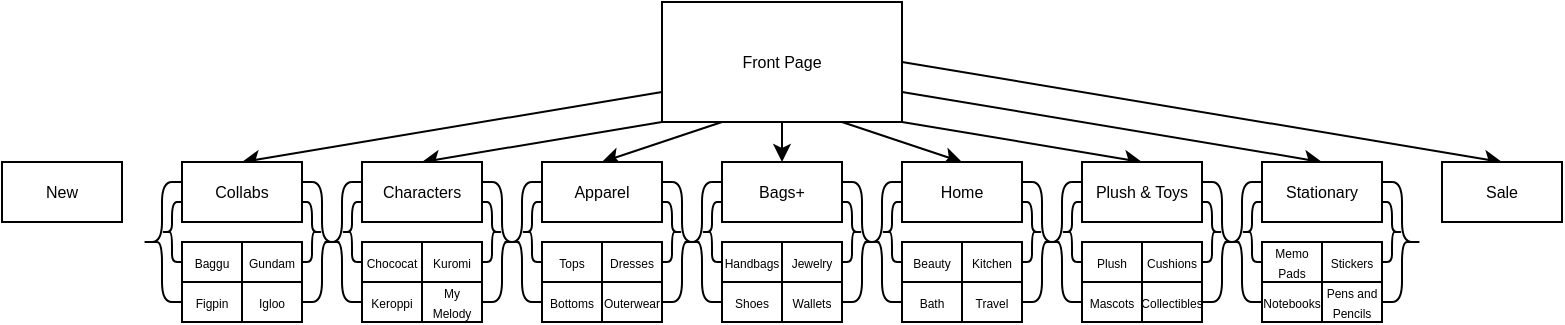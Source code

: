 <mxfile version="20.5.3" type="github">
  <diagram id="KY_-lL4Hj6zXms4pSgZJ" name="Page-1">
    <mxGraphModel dx="400" dy="448" grid="1" gridSize="10" guides="1" tooltips="1" connect="1" arrows="1" fold="1" page="1" pageScale="1" pageWidth="850" pageHeight="1100" math="0" shadow="0">
      <root>
        <mxCell id="0" />
        <mxCell id="1" parent="0" />
        <mxCell id="sxEvqwQps5us2x7c72E0-81" style="edgeStyle=none;rounded=0;orthogonalLoop=1;jettySize=auto;html=1;exitX=0;exitY=0.75;exitDx=0;exitDy=0;entryX=0.5;entryY=0;entryDx=0;entryDy=0;fontSize=6;" edge="1" parent="1" source="sxEvqwQps5us2x7c72E0-2" target="sxEvqwQps5us2x7c72E0-19">
          <mxGeometry relative="1" as="geometry" />
        </mxCell>
        <mxCell id="sxEvqwQps5us2x7c72E0-82" style="edgeStyle=none;rounded=0;orthogonalLoop=1;jettySize=auto;html=1;exitX=0;exitY=1;exitDx=0;exitDy=0;entryX=0.5;entryY=0;entryDx=0;entryDy=0;fontSize=6;" edge="1" parent="1" source="sxEvqwQps5us2x7c72E0-2" target="sxEvqwQps5us2x7c72E0-14">
          <mxGeometry relative="1" as="geometry" />
        </mxCell>
        <mxCell id="sxEvqwQps5us2x7c72E0-83" style="edgeStyle=none;rounded=0;orthogonalLoop=1;jettySize=auto;html=1;exitX=0.25;exitY=1;exitDx=0;exitDy=0;entryX=0.5;entryY=0;entryDx=0;entryDy=0;fontSize=6;" edge="1" parent="1" source="sxEvqwQps5us2x7c72E0-2" target="sxEvqwQps5us2x7c72E0-15">
          <mxGeometry relative="1" as="geometry" />
        </mxCell>
        <mxCell id="sxEvqwQps5us2x7c72E0-84" style="edgeStyle=none;rounded=0;orthogonalLoop=1;jettySize=auto;html=1;exitX=0.5;exitY=1;exitDx=0;exitDy=0;entryX=0.5;entryY=0;entryDx=0;entryDy=0;fontSize=6;" edge="1" parent="1" source="sxEvqwQps5us2x7c72E0-2" target="sxEvqwQps5us2x7c72E0-17">
          <mxGeometry relative="1" as="geometry" />
        </mxCell>
        <mxCell id="sxEvqwQps5us2x7c72E0-85" style="edgeStyle=none;rounded=0;orthogonalLoop=1;jettySize=auto;html=1;exitX=0.75;exitY=1;exitDx=0;exitDy=0;entryX=0.5;entryY=0;entryDx=0;entryDy=0;fontSize=6;" edge="1" parent="1" source="sxEvqwQps5us2x7c72E0-2" target="sxEvqwQps5us2x7c72E0-16">
          <mxGeometry relative="1" as="geometry" />
        </mxCell>
        <mxCell id="sxEvqwQps5us2x7c72E0-86" style="edgeStyle=none;rounded=0;orthogonalLoop=1;jettySize=auto;html=1;exitX=1;exitY=1;exitDx=0;exitDy=0;entryX=0.5;entryY=0;entryDx=0;entryDy=0;fontSize=6;" edge="1" parent="1" source="sxEvqwQps5us2x7c72E0-2" target="sxEvqwQps5us2x7c72E0-18">
          <mxGeometry relative="1" as="geometry" />
        </mxCell>
        <mxCell id="sxEvqwQps5us2x7c72E0-87" style="edgeStyle=none;rounded=0;orthogonalLoop=1;jettySize=auto;html=1;exitX=1;exitY=0.75;exitDx=0;exitDy=0;entryX=0.5;entryY=0;entryDx=0;entryDy=0;fontSize=6;" edge="1" parent="1" source="sxEvqwQps5us2x7c72E0-2" target="sxEvqwQps5us2x7c72E0-21">
          <mxGeometry relative="1" as="geometry" />
        </mxCell>
        <mxCell id="sxEvqwQps5us2x7c72E0-88" style="edgeStyle=none;rounded=0;orthogonalLoop=1;jettySize=auto;html=1;exitX=1;exitY=0.5;exitDx=0;exitDy=0;entryX=0.5;entryY=0;entryDx=0;entryDy=0;fontSize=6;" edge="1" parent="1" source="sxEvqwQps5us2x7c72E0-2" target="sxEvqwQps5us2x7c72E0-20">
          <mxGeometry relative="1" as="geometry" />
        </mxCell>
        <mxCell id="sxEvqwQps5us2x7c72E0-2" value="Front Page" style="rounded=0;whiteSpace=wrap;html=1;fontSize=8;" vertex="1" parent="1">
          <mxGeometry x="360" y="190" width="120" height="60" as="geometry" />
        </mxCell>
        <mxCell id="sxEvqwQps5us2x7c72E0-4" value="New" style="rounded=0;whiteSpace=wrap;html=1;fontSize=8;" vertex="1" parent="1">
          <mxGeometry x="30" y="270" width="60" height="30" as="geometry" />
        </mxCell>
        <mxCell id="sxEvqwQps5us2x7c72E0-13" style="edgeStyle=none;rounded=0;orthogonalLoop=1;jettySize=auto;html=1;exitX=1;exitY=1;exitDx=0;exitDy=0;fontSize=8;" edge="1" parent="1" source="sxEvqwQps5us2x7c72E0-4" target="sxEvqwQps5us2x7c72E0-4">
          <mxGeometry relative="1" as="geometry" />
        </mxCell>
        <mxCell id="sxEvqwQps5us2x7c72E0-14" value="Characters" style="rounded=0;whiteSpace=wrap;html=1;fontSize=8;" vertex="1" parent="1">
          <mxGeometry x="210" y="270" width="60" height="30" as="geometry" />
        </mxCell>
        <mxCell id="sxEvqwQps5us2x7c72E0-15" value="Apparel" style="rounded=0;whiteSpace=wrap;html=1;fontSize=8;" vertex="1" parent="1">
          <mxGeometry x="300" y="270" width="60" height="30" as="geometry" />
        </mxCell>
        <mxCell id="sxEvqwQps5us2x7c72E0-16" value="Home" style="rounded=0;whiteSpace=wrap;html=1;fontSize=8;" vertex="1" parent="1">
          <mxGeometry x="480" y="270" width="60" height="30" as="geometry" />
        </mxCell>
        <mxCell id="sxEvqwQps5us2x7c72E0-17" value="Bags+" style="rounded=0;whiteSpace=wrap;html=1;fontSize=8;" vertex="1" parent="1">
          <mxGeometry x="390" y="270" width="60" height="30" as="geometry" />
        </mxCell>
        <mxCell id="sxEvqwQps5us2x7c72E0-18" value="Plush &amp;amp; Toys" style="rounded=0;whiteSpace=wrap;html=1;fontSize=8;" vertex="1" parent="1">
          <mxGeometry x="570" y="270" width="60" height="30" as="geometry" />
        </mxCell>
        <mxCell id="sxEvqwQps5us2x7c72E0-19" value="Collabs" style="rounded=0;whiteSpace=wrap;html=1;fontSize=8;" vertex="1" parent="1">
          <mxGeometry x="120" y="270" width="60" height="30" as="geometry" />
        </mxCell>
        <mxCell id="sxEvqwQps5us2x7c72E0-20" value="Sale" style="rounded=0;whiteSpace=wrap;html=1;fontSize=8;" vertex="1" parent="1">
          <mxGeometry x="750" y="270" width="60" height="30" as="geometry" />
        </mxCell>
        <mxCell id="sxEvqwQps5us2x7c72E0-21" value="Stationary" style="rounded=0;whiteSpace=wrap;html=1;fontSize=8;" vertex="1" parent="1">
          <mxGeometry x="660" y="270" width="60" height="30" as="geometry" />
        </mxCell>
        <mxCell id="sxEvqwQps5us2x7c72E0-24" value="&lt;font style=&quot;font-size: 6px;&quot;&gt;Baggu&lt;/font&gt;" style="rounded=0;whiteSpace=wrap;html=1;fontSize=8;" vertex="1" parent="1">
          <mxGeometry x="120" y="310" width="30" height="20" as="geometry" />
        </mxCell>
        <mxCell id="sxEvqwQps5us2x7c72E0-25" value="&lt;font style=&quot;font-size: 6px;&quot;&gt;Gundam&lt;/font&gt;" style="rounded=0;whiteSpace=wrap;html=1;fontSize=8;" vertex="1" parent="1">
          <mxGeometry x="150" y="310" width="30" height="20" as="geometry" />
        </mxCell>
        <mxCell id="sxEvqwQps5us2x7c72E0-26" value="&lt;span style=&quot;font-size: 6px;&quot;&gt;Figpin&lt;/span&gt;" style="rounded=0;whiteSpace=wrap;html=1;fontSize=8;" vertex="1" parent="1">
          <mxGeometry x="120" y="330" width="30" height="20" as="geometry" />
        </mxCell>
        <mxCell id="sxEvqwQps5us2x7c72E0-27" value="&lt;font style=&quot;font-size: 6px;&quot;&gt;Igloo&lt;/font&gt;" style="rounded=0;whiteSpace=wrap;html=1;fontSize=8;" vertex="1" parent="1">
          <mxGeometry x="150" y="330" width="30" height="20" as="geometry" />
        </mxCell>
        <mxCell id="sxEvqwQps5us2x7c72E0-28" value="&lt;font style=&quot;font-size: 6px;&quot;&gt;Chococat&lt;/font&gt;" style="rounded=0;whiteSpace=wrap;html=1;fontSize=8;" vertex="1" parent="1">
          <mxGeometry x="210" y="310" width="30" height="20" as="geometry" />
        </mxCell>
        <mxCell id="sxEvqwQps5us2x7c72E0-29" value="&lt;font style=&quot;font-size: 6px;&quot;&gt;Kuromi&lt;/font&gt;" style="rounded=0;whiteSpace=wrap;html=1;fontSize=8;" vertex="1" parent="1">
          <mxGeometry x="240" y="310" width="30" height="20" as="geometry" />
        </mxCell>
        <mxCell id="sxEvqwQps5us2x7c72E0-30" value="&lt;span style=&quot;font-size: 6px;&quot;&gt;Keroppi&lt;/span&gt;" style="rounded=0;whiteSpace=wrap;html=1;fontSize=8;" vertex="1" parent="1">
          <mxGeometry x="210" y="330" width="30" height="20" as="geometry" />
        </mxCell>
        <mxCell id="sxEvqwQps5us2x7c72E0-31" value="&lt;font style=&quot;font-size: 6px;&quot;&gt;My Melody&lt;/font&gt;" style="rounded=0;whiteSpace=wrap;html=1;fontSize=8;" vertex="1" parent="1">
          <mxGeometry x="240" y="330" width="30" height="20" as="geometry" />
        </mxCell>
        <mxCell id="sxEvqwQps5us2x7c72E0-32" value="&lt;font style=&quot;font-size: 6px;&quot;&gt;Tops&lt;/font&gt;" style="rounded=0;whiteSpace=wrap;html=1;fontSize=8;" vertex="1" parent="1">
          <mxGeometry x="300" y="310" width="30" height="20" as="geometry" />
        </mxCell>
        <mxCell id="sxEvqwQps5us2x7c72E0-33" value="&lt;font style=&quot;font-size: 6px;&quot;&gt;Dresses&lt;/font&gt;" style="rounded=0;whiteSpace=wrap;html=1;fontSize=8;" vertex="1" parent="1">
          <mxGeometry x="330" y="310" width="30" height="20" as="geometry" />
        </mxCell>
        <mxCell id="sxEvqwQps5us2x7c72E0-34" value="&lt;span style=&quot;font-size: 6px;&quot;&gt;Bottoms&lt;/span&gt;" style="rounded=0;whiteSpace=wrap;html=1;fontSize=8;" vertex="1" parent="1">
          <mxGeometry x="300" y="330" width="30" height="20" as="geometry" />
        </mxCell>
        <mxCell id="sxEvqwQps5us2x7c72E0-35" value="&lt;span style=&quot;font-size: 6px;&quot;&gt;Outerwear&lt;/span&gt;" style="rounded=0;whiteSpace=wrap;html=1;fontSize=8;" vertex="1" parent="1">
          <mxGeometry x="330" y="330" width="30" height="20" as="geometry" />
        </mxCell>
        <mxCell id="sxEvqwQps5us2x7c72E0-36" value="&lt;font style=&quot;font-size: 6px;&quot;&gt;Handbags&lt;/font&gt;" style="rounded=0;whiteSpace=wrap;html=1;fontSize=8;" vertex="1" parent="1">
          <mxGeometry x="390" y="310" width="30" height="20" as="geometry" />
        </mxCell>
        <mxCell id="sxEvqwQps5us2x7c72E0-37" value="&lt;font style=&quot;font-size: 6px;&quot;&gt;Jewelry&lt;/font&gt;" style="rounded=0;whiteSpace=wrap;html=1;fontSize=8;" vertex="1" parent="1">
          <mxGeometry x="420" y="310" width="30" height="20" as="geometry" />
        </mxCell>
        <mxCell id="sxEvqwQps5us2x7c72E0-38" value="&lt;span style=&quot;font-size: 6px;&quot;&gt;Shoes&lt;/span&gt;" style="rounded=0;whiteSpace=wrap;html=1;fontSize=8;" vertex="1" parent="1">
          <mxGeometry x="390" y="330" width="30" height="20" as="geometry" />
        </mxCell>
        <mxCell id="sxEvqwQps5us2x7c72E0-39" value="&lt;span style=&quot;font-size: 6px;&quot;&gt;Wallets&lt;/span&gt;" style="rounded=0;whiteSpace=wrap;html=1;fontSize=8;" vertex="1" parent="1">
          <mxGeometry x="420" y="330" width="30" height="20" as="geometry" />
        </mxCell>
        <mxCell id="sxEvqwQps5us2x7c72E0-40" value="&lt;font style=&quot;font-size: 6px;&quot;&gt;Beauty&lt;/font&gt;" style="rounded=0;whiteSpace=wrap;html=1;fontSize=8;" vertex="1" parent="1">
          <mxGeometry x="480" y="310" width="30" height="20" as="geometry" />
        </mxCell>
        <mxCell id="sxEvqwQps5us2x7c72E0-41" value="&lt;font style=&quot;font-size: 6px;&quot;&gt;Kitchen&lt;/font&gt;" style="rounded=0;whiteSpace=wrap;html=1;fontSize=8;" vertex="1" parent="1">
          <mxGeometry x="510" y="310" width="30" height="20" as="geometry" />
        </mxCell>
        <mxCell id="sxEvqwQps5us2x7c72E0-42" value="&lt;span style=&quot;font-size: 6px;&quot;&gt;Bath&lt;/span&gt;" style="rounded=0;whiteSpace=wrap;html=1;fontSize=8;" vertex="1" parent="1">
          <mxGeometry x="480" y="330" width="30" height="20" as="geometry" />
        </mxCell>
        <mxCell id="sxEvqwQps5us2x7c72E0-43" value="&lt;span style=&quot;font-size: 6px;&quot;&gt;Travel&lt;/span&gt;" style="rounded=0;whiteSpace=wrap;html=1;fontSize=8;" vertex="1" parent="1">
          <mxGeometry x="510" y="330" width="30" height="20" as="geometry" />
        </mxCell>
        <mxCell id="sxEvqwQps5us2x7c72E0-44" value="&lt;font style=&quot;font-size: 6px;&quot;&gt;Plush&lt;/font&gt;" style="rounded=0;whiteSpace=wrap;html=1;fontSize=8;" vertex="1" parent="1">
          <mxGeometry x="570" y="310" width="30" height="20" as="geometry" />
        </mxCell>
        <mxCell id="sxEvqwQps5us2x7c72E0-45" value="&lt;font style=&quot;font-size: 6px;&quot;&gt;Cushions&lt;/font&gt;" style="rounded=0;whiteSpace=wrap;html=1;fontSize=8;" vertex="1" parent="1">
          <mxGeometry x="600" y="310" width="30" height="20" as="geometry" />
        </mxCell>
        <mxCell id="sxEvqwQps5us2x7c72E0-46" value="&lt;span style=&quot;font-size: 6px;&quot;&gt;Mascots&lt;/span&gt;" style="rounded=0;whiteSpace=wrap;html=1;fontSize=8;" vertex="1" parent="1">
          <mxGeometry x="570" y="330" width="30" height="20" as="geometry" />
        </mxCell>
        <mxCell id="sxEvqwQps5us2x7c72E0-47" value="&lt;span style=&quot;font-size: 6px;&quot;&gt;Collectibles&lt;/span&gt;" style="rounded=0;whiteSpace=wrap;html=1;fontSize=8;" vertex="1" parent="1">
          <mxGeometry x="600" y="330" width="30" height="20" as="geometry" />
        </mxCell>
        <mxCell id="sxEvqwQps5us2x7c72E0-48" value="&lt;font style=&quot;font-size: 6px;&quot;&gt;Memo Pads&lt;/font&gt;" style="rounded=0;whiteSpace=wrap;html=1;fontSize=8;" vertex="1" parent="1">
          <mxGeometry x="660" y="310" width="30" height="20" as="geometry" />
        </mxCell>
        <mxCell id="sxEvqwQps5us2x7c72E0-49" value="&lt;font style=&quot;font-size: 6px;&quot;&gt;Stickers&lt;/font&gt;" style="rounded=0;whiteSpace=wrap;html=1;fontSize=8;" vertex="1" parent="1">
          <mxGeometry x="690" y="310" width="30" height="20" as="geometry" />
        </mxCell>
        <mxCell id="sxEvqwQps5us2x7c72E0-50" value="&lt;span style=&quot;font-size: 6px;&quot;&gt;Notebooks&lt;/span&gt;" style="rounded=0;whiteSpace=wrap;html=1;fontSize=8;" vertex="1" parent="1">
          <mxGeometry x="660" y="330" width="30" height="20" as="geometry" />
        </mxCell>
        <mxCell id="sxEvqwQps5us2x7c72E0-51" value="&lt;span style=&quot;font-size: 6px;&quot;&gt;Pens and Pencils&lt;/span&gt;" style="rounded=0;whiteSpace=wrap;html=1;fontSize=8;" vertex="1" parent="1">
          <mxGeometry x="690" y="330" width="30" height="20" as="geometry" />
        </mxCell>
        <mxCell id="sxEvqwQps5us2x7c72E0-52" value="" style="shape=curlyBracket;whiteSpace=wrap;html=1;rounded=1;flipH=1;labelPosition=right;verticalLabelPosition=middle;align=left;verticalAlign=middle;fontSize=6;" vertex="1" parent="1">
          <mxGeometry x="180" y="280" width="20" height="60" as="geometry" />
        </mxCell>
        <mxCell id="sxEvqwQps5us2x7c72E0-53" value="" style="shape=curlyBracket;whiteSpace=wrap;html=1;rounded=1;flipH=1;labelPosition=right;verticalLabelPosition=middle;align=left;verticalAlign=middle;fontSize=6;" vertex="1" parent="1">
          <mxGeometry x="180" y="290" width="10" height="30" as="geometry" />
        </mxCell>
        <mxCell id="sxEvqwQps5us2x7c72E0-54" value="" style="shape=curlyBracket;whiteSpace=wrap;html=1;rounded=1;flipH=1;labelPosition=right;verticalLabelPosition=middle;align=left;verticalAlign=middle;fontSize=6;" vertex="1" parent="1">
          <mxGeometry x="270" y="280" width="20" height="60" as="geometry" />
        </mxCell>
        <mxCell id="sxEvqwQps5us2x7c72E0-55" value="" style="shape=curlyBracket;whiteSpace=wrap;html=1;rounded=1;flipH=1;labelPosition=right;verticalLabelPosition=middle;align=left;verticalAlign=middle;fontSize=6;" vertex="1" parent="1">
          <mxGeometry x="270" y="290" width="10" height="30" as="geometry" />
        </mxCell>
        <mxCell id="sxEvqwQps5us2x7c72E0-56" value="" style="shape=curlyBracket;whiteSpace=wrap;html=1;rounded=1;flipH=1;labelPosition=right;verticalLabelPosition=middle;align=left;verticalAlign=middle;fontSize=6;" vertex="1" parent="1">
          <mxGeometry x="360" y="280" width="20" height="60" as="geometry" />
        </mxCell>
        <mxCell id="sxEvqwQps5us2x7c72E0-57" value="" style="shape=curlyBracket;whiteSpace=wrap;html=1;rounded=1;flipH=1;labelPosition=right;verticalLabelPosition=middle;align=left;verticalAlign=middle;fontSize=6;" vertex="1" parent="1">
          <mxGeometry x="360" y="290" width="10" height="30" as="geometry" />
        </mxCell>
        <mxCell id="sxEvqwQps5us2x7c72E0-58" value="" style="shape=curlyBracket;whiteSpace=wrap;html=1;rounded=1;flipH=1;labelPosition=right;verticalLabelPosition=middle;align=left;verticalAlign=middle;fontSize=6;" vertex="1" parent="1">
          <mxGeometry x="450" y="280" width="20" height="60" as="geometry" />
        </mxCell>
        <mxCell id="sxEvqwQps5us2x7c72E0-59" value="" style="shape=curlyBracket;whiteSpace=wrap;html=1;rounded=1;flipH=1;labelPosition=right;verticalLabelPosition=middle;align=left;verticalAlign=middle;fontSize=6;" vertex="1" parent="1">
          <mxGeometry x="450" y="290" width="10" height="30" as="geometry" />
        </mxCell>
        <mxCell id="sxEvqwQps5us2x7c72E0-60" value="" style="shape=curlyBracket;whiteSpace=wrap;html=1;rounded=1;flipH=1;labelPosition=right;verticalLabelPosition=middle;align=left;verticalAlign=middle;fontSize=6;" vertex="1" parent="1">
          <mxGeometry x="540" y="280" width="20" height="60" as="geometry" />
        </mxCell>
        <mxCell id="sxEvqwQps5us2x7c72E0-61" value="" style="shape=curlyBracket;whiteSpace=wrap;html=1;rounded=1;flipH=1;labelPosition=right;verticalLabelPosition=middle;align=left;verticalAlign=middle;fontSize=6;" vertex="1" parent="1">
          <mxGeometry x="540" y="290" width="10" height="30" as="geometry" />
        </mxCell>
        <mxCell id="sxEvqwQps5us2x7c72E0-62" value="" style="shape=curlyBracket;whiteSpace=wrap;html=1;rounded=1;flipH=1;labelPosition=right;verticalLabelPosition=middle;align=left;verticalAlign=middle;fontSize=6;" vertex="1" parent="1">
          <mxGeometry x="630" y="280" width="20" height="60" as="geometry" />
        </mxCell>
        <mxCell id="sxEvqwQps5us2x7c72E0-63" value="" style="shape=curlyBracket;whiteSpace=wrap;html=1;rounded=1;flipH=1;labelPosition=right;verticalLabelPosition=middle;align=left;verticalAlign=middle;fontSize=6;" vertex="1" parent="1">
          <mxGeometry x="630" y="290" width="10" height="30" as="geometry" />
        </mxCell>
        <mxCell id="sxEvqwQps5us2x7c72E0-64" value="" style="shape=curlyBracket;whiteSpace=wrap;html=1;rounded=1;labelPosition=left;verticalLabelPosition=middle;align=right;verticalAlign=middle;fontSize=6;" vertex="1" parent="1">
          <mxGeometry x="100" y="280" width="20" height="60" as="geometry" />
        </mxCell>
        <mxCell id="sxEvqwQps5us2x7c72E0-65" value="" style="shape=curlyBracket;whiteSpace=wrap;html=1;rounded=1;labelPosition=left;verticalLabelPosition=middle;align=right;verticalAlign=middle;fontSize=6;" vertex="1" parent="1">
          <mxGeometry x="110" y="290" width="10" height="30" as="geometry" />
        </mxCell>
        <mxCell id="sxEvqwQps5us2x7c72E0-67" value="" style="shape=curlyBracket;whiteSpace=wrap;html=1;rounded=1;labelPosition=left;verticalLabelPosition=middle;align=right;verticalAlign=middle;fontSize=6;" vertex="1" parent="1">
          <mxGeometry x="190" y="280" width="20" height="60" as="geometry" />
        </mxCell>
        <mxCell id="sxEvqwQps5us2x7c72E0-68" value="" style="shape=curlyBracket;whiteSpace=wrap;html=1;rounded=1;labelPosition=left;verticalLabelPosition=middle;align=right;verticalAlign=middle;fontSize=6;" vertex="1" parent="1">
          <mxGeometry x="200" y="290" width="10" height="30" as="geometry" />
        </mxCell>
        <mxCell id="sxEvqwQps5us2x7c72E0-69" value="" style="shape=curlyBracket;whiteSpace=wrap;html=1;rounded=1;labelPosition=left;verticalLabelPosition=middle;align=right;verticalAlign=middle;fontSize=6;" vertex="1" parent="1">
          <mxGeometry x="280" y="280" width="20" height="60" as="geometry" />
        </mxCell>
        <mxCell id="sxEvqwQps5us2x7c72E0-70" value="" style="shape=curlyBracket;whiteSpace=wrap;html=1;rounded=1;labelPosition=left;verticalLabelPosition=middle;align=right;verticalAlign=middle;fontSize=6;" vertex="1" parent="1">
          <mxGeometry x="290" y="290" width="10" height="30" as="geometry" />
        </mxCell>
        <mxCell id="sxEvqwQps5us2x7c72E0-71" value="" style="shape=curlyBracket;whiteSpace=wrap;html=1;rounded=1;labelPosition=left;verticalLabelPosition=middle;align=right;verticalAlign=middle;fontSize=6;" vertex="1" parent="1">
          <mxGeometry x="370" y="280" width="20" height="60" as="geometry" />
        </mxCell>
        <mxCell id="sxEvqwQps5us2x7c72E0-72" value="" style="shape=curlyBracket;whiteSpace=wrap;html=1;rounded=1;labelPosition=left;verticalLabelPosition=middle;align=right;verticalAlign=middle;fontSize=6;" vertex="1" parent="1">
          <mxGeometry x="380" y="290" width="10" height="30" as="geometry" />
        </mxCell>
        <mxCell id="sxEvqwQps5us2x7c72E0-73" value="" style="shape=curlyBracket;whiteSpace=wrap;html=1;rounded=1;labelPosition=left;verticalLabelPosition=middle;align=right;verticalAlign=middle;fontSize=6;" vertex="1" parent="1">
          <mxGeometry x="460" y="280" width="20" height="60" as="geometry" />
        </mxCell>
        <mxCell id="sxEvqwQps5us2x7c72E0-74" value="" style="shape=curlyBracket;whiteSpace=wrap;html=1;rounded=1;labelPosition=left;verticalLabelPosition=middle;align=right;verticalAlign=middle;fontSize=6;" vertex="1" parent="1">
          <mxGeometry x="470" y="290" width="10" height="30" as="geometry" />
        </mxCell>
        <mxCell id="sxEvqwQps5us2x7c72E0-75" value="" style="shape=curlyBracket;whiteSpace=wrap;html=1;rounded=1;labelPosition=left;verticalLabelPosition=middle;align=right;verticalAlign=middle;fontSize=6;" vertex="1" parent="1">
          <mxGeometry x="550" y="280" width="20" height="60" as="geometry" />
        </mxCell>
        <mxCell id="sxEvqwQps5us2x7c72E0-76" value="" style="shape=curlyBracket;whiteSpace=wrap;html=1;rounded=1;labelPosition=left;verticalLabelPosition=middle;align=right;verticalAlign=middle;fontSize=6;" vertex="1" parent="1">
          <mxGeometry x="560" y="290" width="10" height="30" as="geometry" />
        </mxCell>
        <mxCell id="sxEvqwQps5us2x7c72E0-77" value="" style="shape=curlyBracket;whiteSpace=wrap;html=1;rounded=1;labelPosition=left;verticalLabelPosition=middle;align=right;verticalAlign=middle;fontSize=6;" vertex="1" parent="1">
          <mxGeometry x="640" y="280" width="20" height="60" as="geometry" />
        </mxCell>
        <mxCell id="sxEvqwQps5us2x7c72E0-78" value="" style="shape=curlyBracket;whiteSpace=wrap;html=1;rounded=1;labelPosition=left;verticalLabelPosition=middle;align=right;verticalAlign=middle;fontSize=6;" vertex="1" parent="1">
          <mxGeometry x="650" y="290" width="10" height="30" as="geometry" />
        </mxCell>
        <mxCell id="sxEvqwQps5us2x7c72E0-79" value="" style="shape=curlyBracket;whiteSpace=wrap;html=1;rounded=1;flipH=1;labelPosition=right;verticalLabelPosition=middle;align=left;verticalAlign=middle;fontSize=6;" vertex="1" parent="1">
          <mxGeometry x="720" y="280" width="20" height="60" as="geometry" />
        </mxCell>
        <mxCell id="sxEvqwQps5us2x7c72E0-80" value="" style="shape=curlyBracket;whiteSpace=wrap;html=1;rounded=1;flipH=1;labelPosition=right;verticalLabelPosition=middle;align=left;verticalAlign=middle;fontSize=6;" vertex="1" parent="1">
          <mxGeometry x="720" y="290" width="10" height="30" as="geometry" />
        </mxCell>
      </root>
    </mxGraphModel>
  </diagram>
</mxfile>
